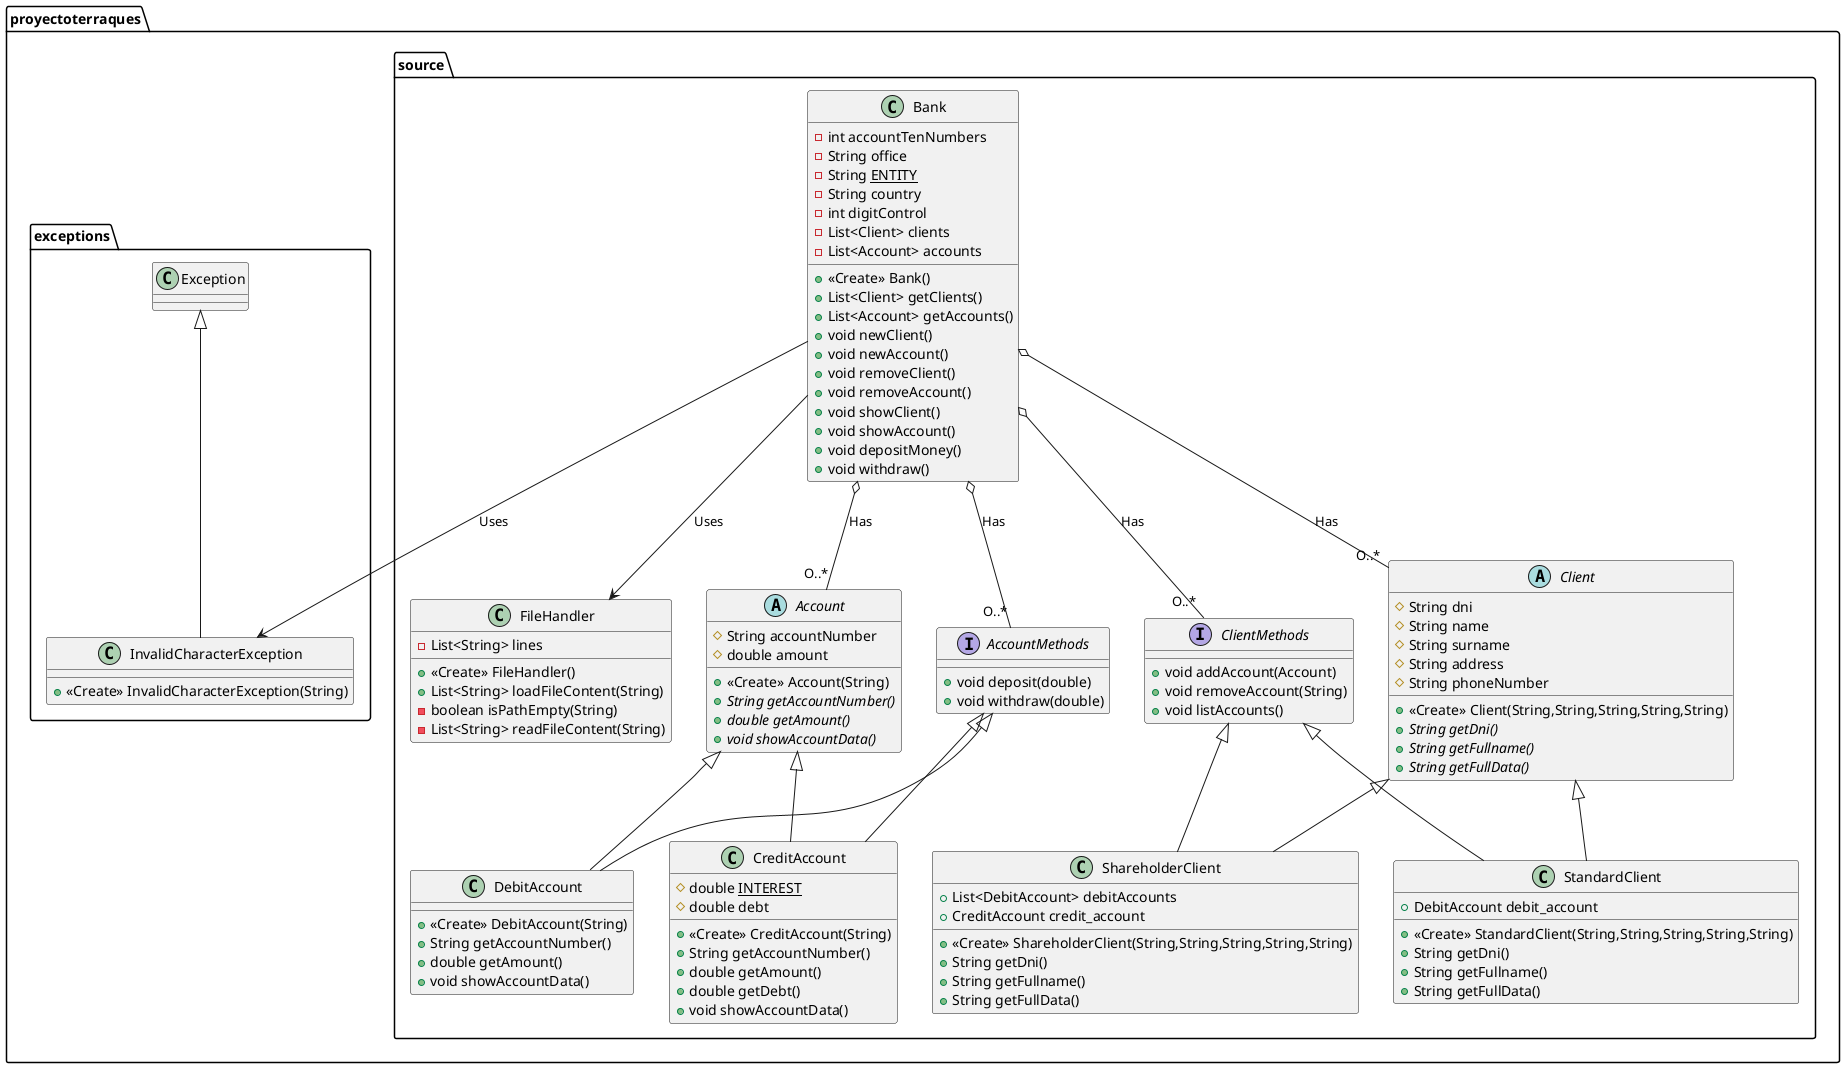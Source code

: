 @startuml


class proyectoterraques.source.Bank {
- int accountTenNumbers
- String office
- String <u>ENTITY</u>
- String country
- int digitControl
- List<Client> clients
- List<Account> accounts
+ <<Create>> Bank()
+ List<Client> getClients()
+ List<Account> getAccounts()
+ void newClient()
+ void newAccount()
+ void removeClient()
+ void removeAccount()
+ void showClient()
+ void showAccount()
+ void depositMoney()
+ void withdraw()

}

abstract class proyectoterraques.source.Client {
# String dni
# String name
# String surname
# String address
# String phoneNumber
+ <<Create>> Client(String,String,String,String,String)
+ {abstract}String getDni()
+ {abstract}String getFullname()
+ {abstract}String getFullData()
}

class proyectoterraques.source.ShareholderClient {
+ <<Create>> ShareholderClient(String,String,String,String,String)
+ String getDni()
+ String getFullname()
+ String getFullData()
+ List<DebitAccount> debitAccounts
+ CreditAccount credit_account
}

class proyectoterraques.source.StandardClient {
+ <<Create>> StandardClient(String,String,String,String,String)
+ String getDni()
+ String getFullname()
+ String getFullData()
+ DebitAccount debit_account
}

abstract class proyectoterraques.source.Account {
#  String accountNumber
#  double amount
+ <<Create>> Account(String)
+ {abstract} String getAccountNumber()
+ {abstract} double getAmount()
+ {abstract} void showAccountData()

}

interface proyectoterraques.source.AccountMethods {
+ void deposit(double)
+ void withdraw(double)


}

interface proyectoterraques.source.ClientMethods {
+void addAccount(Account)
+void removeAccount(String)
+void listAccounts()

}

class proyectoterraques.source.DebitAccount {
+ <<Create>> DebitAccount(String)
+ String getAccountNumber()
+ double getAmount()
+ void showAccountData()


}

class proyectoterraques.source.CreditAccount {
# double <u>INTEREST</u>
# double debt
+ <<Create>> CreditAccount(String)
+ String getAccountNumber()
+ double getAmount()
+ double getDebt()
+ void showAccountData()


}

class proyectoterraques.source.FileHandler {
- List<String> lines
+ <<Create>> FileHandler()
+ List<String> loadFileContent(String)
- boolean isPathEmpty(String)
- List<String> readFileContent(String)
}

class proyectoterraques.exceptions.Exception{

}

class proyectoterraques.exceptions.InvalidCharacterException{
+ <<Create>> InvalidCharacterException(String)

}

proyectoterraques.source.Bank o-- "O..*" proyectoterraques.source.Account : Has
proyectoterraques.source.Bank o-- "O..*" proyectoterraques.source.Client : Has
proyectoterraques.source.Bank o-- "O..*" proyectoterraques.source.AccountMethods : Has
proyectoterraques.source.Bank o-- "O..*" proyectoterraques.source.ClientMethods : Has
proyectoterraques.source.Client <|-- proyectoterraques.source.ShareholderClient
proyectoterraques.source.ClientMethods <|-- proyectoterraques.source.ShareholderClient
proyectoterraques.source.Account <|-- proyectoterraques.source.DebitAccount
proyectoterraques.source.AccountMethods <|-- proyectoterraques.source.DebitAccount
proyectoterraques.source.Client <|-- proyectoterraques.source.StandardClient
proyectoterraques.source.ClientMethods <|-- proyectoterraques.source.StandardClient
proyectoterraques.source.Account <|-- proyectoterraques.source.CreditAccount
proyectoterraques.source.AccountMethods <|-- proyectoterraques.source.CreditAccount
proyectoterraques.source.Bank --> proyectoterraques.source.FileHandler : Uses
proyectoterraques.source.Bank --> proyectoterraques.exceptions.InvalidCharacterException : Uses
proyectoterraques.exceptions.Exception <|-- proyectoterraques.exceptions.InvalidCharacterException
@enduml